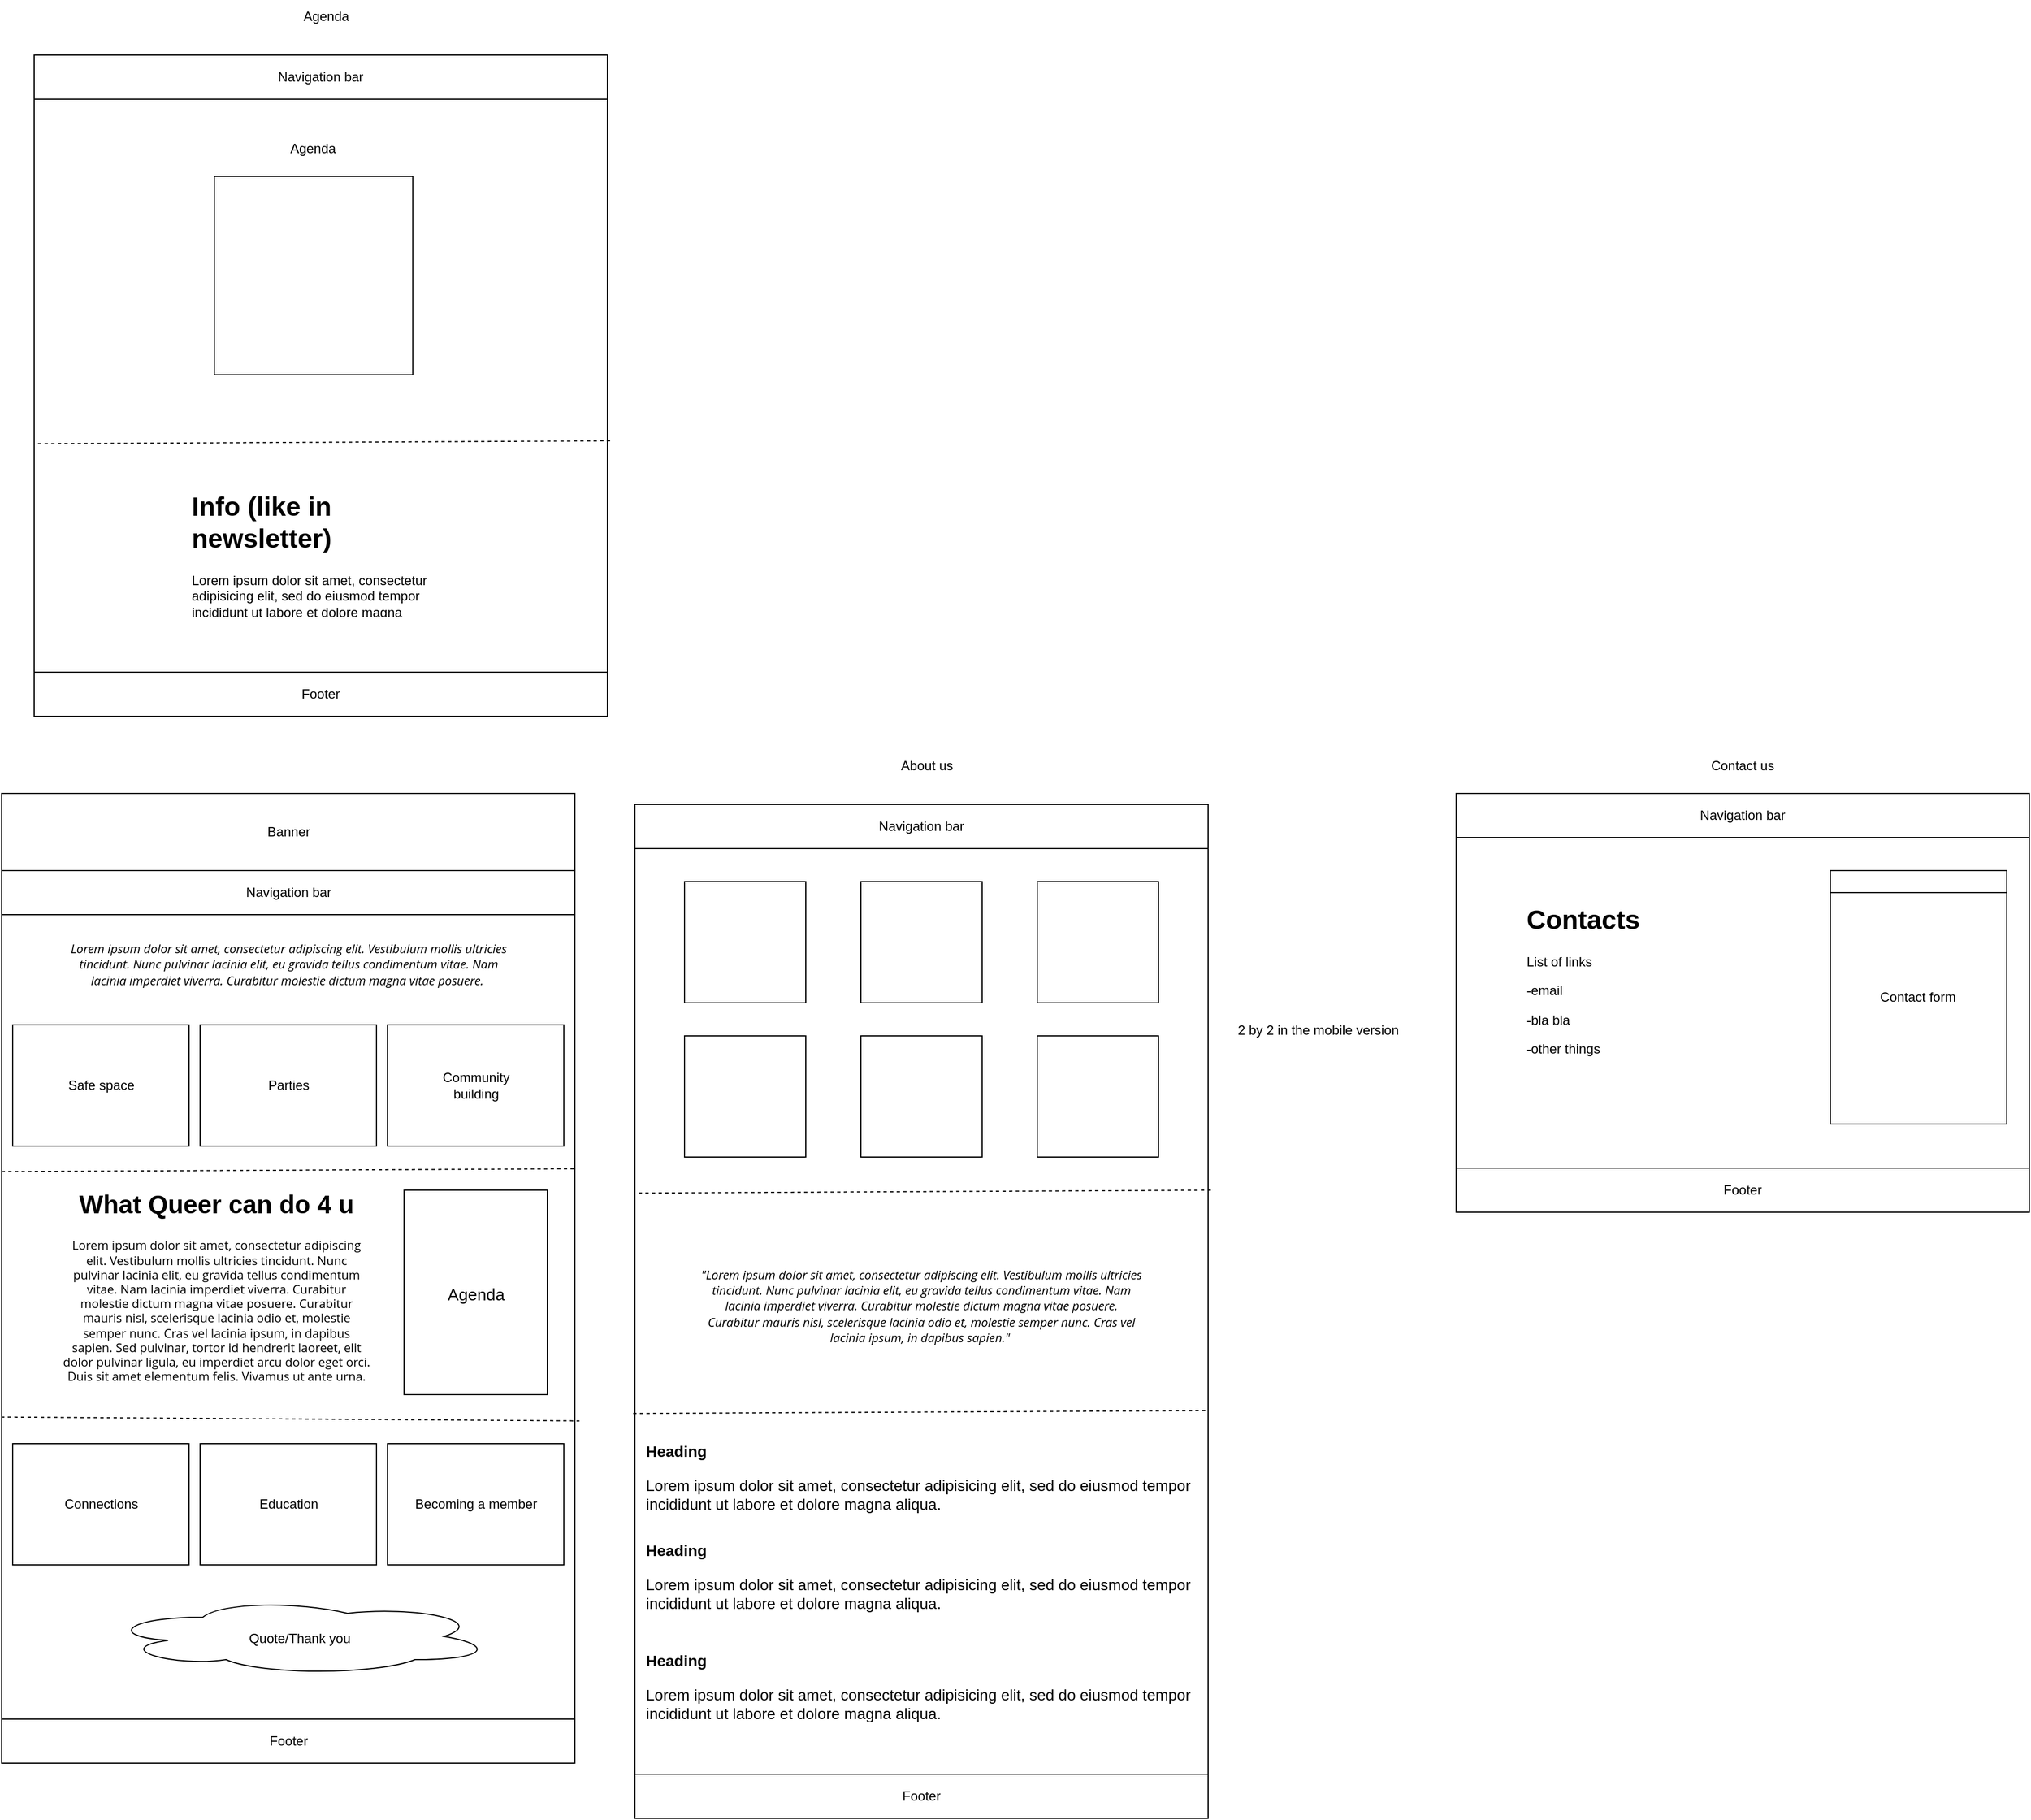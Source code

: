 <mxfile version="20.8.14" type="device"><diagram id="EqEuzW6r0uIom8FOfQHt" name="Page-1"><mxGraphModel dx="2096" dy="2274" grid="1" gridSize="10" guides="1" tooltips="1" connect="1" arrows="1" fold="1" page="1" pageScale="1" pageWidth="1600" pageHeight="1200" math="0" shadow="0"><root><mxCell id="0"/><mxCell id="1" parent="0"/><mxCell id="kIhwcQxe9Mz0O41i6jdd-1" value="" style="rounded=0;whiteSpace=wrap;html=1;" parent="1" vertex="1"><mxGeometry x="20.52" y="20" width="520" height="880" as="geometry"/></mxCell><mxCell id="kIhwcQxe9Mz0O41i6jdd-2" value="Banner" style="rounded=0;whiteSpace=wrap;html=1;" parent="1" vertex="1"><mxGeometry x="20.52" y="20" width="520" height="70" as="geometry"/></mxCell><mxCell id="kIhwcQxe9Mz0O41i6jdd-3" value="Navigation bar" style="rounded=0;whiteSpace=wrap;html=1;" parent="1" vertex="1"><mxGeometry x="20.52" y="90" width="520" height="40" as="geometry"/></mxCell><mxCell id="kIhwcQxe9Mz0O41i6jdd-5" value="Safe space" style="rounded=0;whiteSpace=wrap;html=1;" parent="1" vertex="1"><mxGeometry x="30.52" y="230" width="160" height="110" as="geometry"/></mxCell><mxCell id="kIhwcQxe9Mz0O41i6jdd-6" value="Parties" style="rounded=0;whiteSpace=wrap;html=1;" parent="1" vertex="1"><mxGeometry x="200.52" y="230" width="160" height="110" as="geometry"/></mxCell><mxCell id="kIhwcQxe9Mz0O41i6jdd-7" value="Community&lt;br&gt;building" style="rounded=0;whiteSpace=wrap;html=1;" parent="1" vertex="1"><mxGeometry x="370.52" y="230" width="160" height="110" as="geometry"/></mxCell><mxCell id="kIhwcQxe9Mz0O41i6jdd-8" value="&lt;h1 style=&quot;text-align: center; font-size: 23px;&quot;&gt;What Queer can do 4 u&lt;/h1&gt;&lt;p style=&quot;text-align: center; margin: 0px 0px 15px; padding: 0px; font-family: &amp;quot;Open Sans&amp;quot;, Arial, sans-serif; font-size: 11px;&quot;&gt;&lt;font style=&quot;font-size: 11px;&quot;&gt;Lorem ipsum dolor sit amet, consectetur adipiscing elit. Vestibulum mollis ultricies tincidunt. Nunc pulvinar lacinia elit, eu gravida tellus condimentum vitae. Nam lacinia imperdiet viverra. Curabitur molestie dictum magna vitae posuere. Curabitur mauris nisl, scelerisque lacinia odio et, molestie semper nunc. Cras vel lacinia ipsum, in dapibus sapien. Sed pulvinar, tortor id hendrerit laoreet, elit dolor pulvinar ligula, eu imperdiet arcu dolor eget orci. Duis sit amet elementum felis. Vivamus ut ante urna. Pellentesque a eleifend sapien, sit amet faucibus orci. Duis auctor nisl non metus feugiat, at tempor odio convallis. In blandit eros vitae lectus dignissim volutpat.&lt;/font&gt;&lt;/p&gt;&lt;p style=&quot;margin: 0px 0px 15px; padding: 0px; font-family: &amp;quot;Open Sans&amp;quot;, Arial, sans-serif; font-size: 11px;&quot;&gt;&lt;br&gt;&lt;/p&gt;" style="text;html=1;strokeColor=none;fillColor=none;spacing=5;spacingTop=-20;whiteSpace=wrap;overflow=hidden;rounded=0;" parent="1" vertex="1"><mxGeometry x="70.52" y="375" width="287" height="180" as="geometry"/></mxCell><mxCell id="kIhwcQxe9Mz0O41i6jdd-9" value="&lt;font style=&quot;font-size: 15px;&quot;&gt;Agenda&lt;/font&gt;" style="rounded=0;whiteSpace=wrap;html=1;fontSize=22;" parent="1" vertex="1"><mxGeometry x="385.52" y="380" width="130" height="185.5" as="geometry"/></mxCell><mxCell id="kIhwcQxe9Mz0O41i6jdd-13" value="&lt;font style=&quot;font-size: 12px;&quot;&gt;Quote/Thank you&lt;/font&gt;" style="ellipse;shape=cloud;whiteSpace=wrap;html=1;fontSize=15;" parent="1" vertex="1"><mxGeometry x="115.52" y="750" width="350" height="70" as="geometry"/></mxCell><mxCell id="kIhwcQxe9Mz0O41i6jdd-15" value="Footer" style="rounded=0;whiteSpace=wrap;html=1;" parent="1" vertex="1"><mxGeometry x="20.52" y="860" width="520" height="40" as="geometry"/></mxCell><mxCell id="kIhwcQxe9Mz0O41i6jdd-18" value="Connections" style="rounded=0;whiteSpace=wrap;html=1;" parent="1" vertex="1"><mxGeometry x="30.52" y="610" width="160" height="110" as="geometry"/></mxCell><mxCell id="kIhwcQxe9Mz0O41i6jdd-19" value="Education" style="rounded=0;whiteSpace=wrap;html=1;" parent="1" vertex="1"><mxGeometry x="200.52" y="610" width="160" height="110" as="geometry"/></mxCell><mxCell id="kIhwcQxe9Mz0O41i6jdd-20" value="Becoming a member" style="rounded=0;whiteSpace=wrap;html=1;" parent="1" vertex="1"><mxGeometry x="370.52" y="610" width="160" height="110" as="geometry"/></mxCell><mxCell id="kIhwcQxe9Mz0O41i6jdd-22" value="" style="endArrow=none;dashed=1;html=1;rounded=0;fontSize=12;exitX=0;exitY=0.39;exitDx=0;exitDy=0;exitPerimeter=0;entryX=1.003;entryY=0.387;entryDx=0;entryDy=0;entryPerimeter=0;" parent="1" source="kIhwcQxe9Mz0O41i6jdd-1" target="kIhwcQxe9Mz0O41i6jdd-1" edge="1"><mxGeometry width="50" height="50" relative="1" as="geometry"><mxPoint x="570.52" y="390" as="sourcePoint"/><mxPoint x="620.52" y="340" as="targetPoint"/></mxGeometry></mxCell><mxCell id="kIhwcQxe9Mz0O41i6jdd-23" value="" style="endArrow=none;dashed=1;html=1;rounded=0;fontSize=12;exitX=-0.001;exitY=0.643;exitDx=0;exitDy=0;exitPerimeter=0;entryX=1.008;entryY=0.647;entryDx=0;entryDy=0;entryPerimeter=0;" parent="1" source="kIhwcQxe9Mz0O41i6jdd-1" target="kIhwcQxe9Mz0O41i6jdd-1" edge="1"><mxGeometry width="50" height="50" relative="1" as="geometry"><mxPoint x="560.52" y="650" as="sourcePoint"/><mxPoint x="610.52" y="600" as="targetPoint"/></mxGeometry></mxCell><mxCell id="kIhwcQxe9Mz0O41i6jdd-25" value="&lt;p style=&quot;border-color: var(--border-color); caret-color: rgb(0, 0, 0); color: rgb(0, 0, 0); font-style: normal; font-variant-caps: normal; font-weight: 400; letter-spacing: normal; text-indent: 0px; text-transform: none; word-spacing: 0px; -webkit-text-stroke-width: 0px; text-decoration: none; text-align: center; margin: 0px 0px 15px; padding: 0px; font-family: &amp;quot;Open Sans&amp;quot;, Arial, sans-serif; font-size: 11px;&quot;&gt;&lt;/p&gt;" style="rounded=0;whiteSpace=wrap;html=1;" parent="1" vertex="1"><mxGeometry x="595" y="70" width="520" height="880" as="geometry"/></mxCell><mxCell id="kIhwcQxe9Mz0O41i6jdd-26" value="Navigation bar" style="rounded=0;whiteSpace=wrap;html=1;" parent="1" vertex="1"><mxGeometry x="595" y="30" width="520" height="40" as="geometry"/></mxCell><mxCell id="kIhwcQxe9Mz0O41i6jdd-27" value="About us" style="text;html=1;strokeColor=none;fillColor=none;align=center;verticalAlign=middle;whiteSpace=wrap;rounded=0;fontSize=12;" parent="1" vertex="1"><mxGeometry x="830" y="-20" width="60" height="30" as="geometry"/></mxCell><mxCell id="kIhwcQxe9Mz0O41i6jdd-28" value="" style="whiteSpace=wrap;html=1;aspect=fixed;fontSize=12;" parent="1" vertex="1"><mxGeometry x="640" y="100" width="110" height="110" as="geometry"/></mxCell><mxCell id="kIhwcQxe9Mz0O41i6jdd-29" value="" style="whiteSpace=wrap;html=1;aspect=fixed;fontSize=12;" parent="1" vertex="1"><mxGeometry x="800" y="100" width="110" height="110" as="geometry"/></mxCell><mxCell id="kIhwcQxe9Mz0O41i6jdd-30" value="" style="whiteSpace=wrap;html=1;aspect=fixed;fontSize=12;" parent="1" vertex="1"><mxGeometry x="960" y="100" width="110" height="110" as="geometry"/></mxCell><mxCell id="kIhwcQxe9Mz0O41i6jdd-32" value="" style="whiteSpace=wrap;html=1;aspect=fixed;fontSize=12;" parent="1" vertex="1"><mxGeometry x="640" y="240" width="110" height="110" as="geometry"/></mxCell><mxCell id="kIhwcQxe9Mz0O41i6jdd-33" value="" style="whiteSpace=wrap;html=1;aspect=fixed;fontSize=12;" parent="1" vertex="1"><mxGeometry x="800" y="240" width="110" height="110" as="geometry"/></mxCell><mxCell id="kIhwcQxe9Mz0O41i6jdd-34" value="" style="whiteSpace=wrap;html=1;aspect=fixed;fontSize=12;" parent="1" vertex="1"><mxGeometry x="960" y="240" width="110" height="110" as="geometry"/></mxCell><mxCell id="kIhwcQxe9Mz0O41i6jdd-35" value="" style="endArrow=none;dashed=1;html=1;rounded=0;fontSize=12;exitX=0;exitY=0.39;exitDx=0;exitDy=0;exitPerimeter=0;entryX=1.003;entryY=0.387;entryDx=0;entryDy=0;entryPerimeter=0;" parent="1" edge="1"><mxGeometry width="50" height="50" relative="1" as="geometry"><mxPoint x="598.44" y="382.64" as="sourcePoint"/><mxPoint x="1120" y="380.0" as="targetPoint"/></mxGeometry></mxCell><mxCell id="kIhwcQxe9Mz0O41i6jdd-41" value="&lt;i style=&quot;border-color: var(--border-color); font-family: &amp;quot;Open Sans&amp;quot;, Arial, sans-serif; font-size: 11px;&quot;&gt;&quot;Lorem ipsum dolor sit amet, consectetur adipiscing elit. Vestibulum mollis ultricies tincidunt. Nunc pulvinar lacinia elit, eu gravida tellus condimentum vitae. Nam lacinia imperdiet viverra. Curabitur molestie dictum magna vitae posuere. Curabitur mauris nisl, scelerisque lacinia odio et, molestie semper nunc. Cras vel lacinia ipsum, in dapibus sapien.&quot;&amp;nbsp;&lt;/i&gt;" style="text;html=1;strokeColor=none;fillColor=none;align=center;verticalAlign=middle;whiteSpace=wrap;rounded=0;fontSize=12;" parent="1" vertex="1"><mxGeometry x="653" y="470" width="404" height="30" as="geometry"/></mxCell><mxCell id="kIhwcQxe9Mz0O41i6jdd-42" value="" style="endArrow=none;dashed=1;html=1;rounded=0;fontSize=12;exitX=0;exitY=0.39;exitDx=0;exitDy=0;exitPerimeter=0;entryX=1.003;entryY=0.387;entryDx=0;entryDy=0;entryPerimeter=0;" parent="1" edge="1"><mxGeometry width="50" height="50" relative="1" as="geometry"><mxPoint x="593.44" y="582.64" as="sourcePoint"/><mxPoint x="1115" y="580.0" as="targetPoint"/></mxGeometry></mxCell><mxCell id="kIhwcQxe9Mz0O41i6jdd-47" value="&lt;h1 style=&quot;font-size: 14px;&quot;&gt;&lt;font style=&quot;font-size: 14px;&quot;&gt;Heading&lt;/font&gt;&lt;/h1&gt;&lt;p style=&quot;font-size: 14px;&quot;&gt;&lt;font style=&quot;font-size: 14px;&quot;&gt;Lorem ipsum dolor sit amet, consectetur adipisicing elit, sed do eiusmod tempor incididunt ut labore et dolore magna aliqua.&lt;/font&gt;&lt;/p&gt;" style="text;html=1;strokeColor=none;fillColor=none;spacing=5;spacingTop=-20;whiteSpace=wrap;overflow=hidden;rounded=0;fontSize=12;align=left;" parent="1" vertex="1"><mxGeometry x="600" y="610" width="510" height="80" as="geometry"/></mxCell><mxCell id="kIhwcQxe9Mz0O41i6jdd-49" value="&lt;h1 style=&quot;font-size: 14px;&quot;&gt;&lt;font style=&quot;font-size: 14px;&quot;&gt;Heading&lt;/font&gt;&lt;/h1&gt;&lt;p style=&quot;font-size: 14px;&quot;&gt;&lt;font style=&quot;font-size: 14px;&quot;&gt;Lorem ipsum dolor sit amet, consectetur adipisicing elit, sed do eiusmod tempor incididunt ut labore et dolore magna aliqua.&lt;/font&gt;&lt;/p&gt;" style="text;html=1;strokeColor=none;fillColor=none;spacing=5;spacingTop=-20;whiteSpace=wrap;overflow=hidden;rounded=0;fontSize=12;align=left;" parent="1" vertex="1"><mxGeometry x="600" y="700" width="510" height="80" as="geometry"/></mxCell><mxCell id="kIhwcQxe9Mz0O41i6jdd-50" value="Footer" style="rounded=0;whiteSpace=wrap;html=1;" parent="1" vertex="1"><mxGeometry x="595" y="910" width="520" height="40" as="geometry"/></mxCell><mxCell id="kIhwcQxe9Mz0O41i6jdd-51" value="&lt;h1 style=&quot;font-size: 14px;&quot;&gt;&lt;font style=&quot;font-size: 14px;&quot;&gt;Heading&lt;/font&gt;&lt;/h1&gt;&lt;p style=&quot;font-size: 14px;&quot;&gt;&lt;font style=&quot;font-size: 14px;&quot;&gt;Lorem ipsum dolor sit amet, consectetur adipisicing elit, sed do eiusmod tempor incididunt ut labore et dolore magna aliqua.&lt;/font&gt;&lt;/p&gt;" style="text;html=1;strokeColor=none;fillColor=none;spacing=5;spacingTop=-20;whiteSpace=wrap;overflow=hidden;rounded=0;fontSize=12;align=left;" parent="1" vertex="1"><mxGeometry x="600" y="800" width="510" height="80" as="geometry"/></mxCell><mxCell id="kIhwcQxe9Mz0O41i6jdd-52" value="&lt;i style=&quot;border-color: var(--border-color); font-family: &amp;quot;Open Sans&amp;quot;, Arial, sans-serif; font-size: 11px;&quot;&gt;Lorem ipsum dolor sit amet, consectetur adipiscing elit. Vestibulum mollis ultricies tincidunt. Nunc pulvinar lacinia elit, eu gravida tellus condimentum vitae. Nam lacinia imperdiet viverra. Curabitur molestie dictum magna vitae posuere.&amp;nbsp;&lt;/i&gt;" style="text;html=1;strokeColor=none;fillColor=none;align=center;verticalAlign=middle;whiteSpace=wrap;rounded=0;fontSize=12;" parent="1" vertex="1"><mxGeometry x="78.52" y="160" width="404" height="30" as="geometry"/></mxCell><mxCell id="E3c8P32P1uURIiQ92TRu-1" value="&lt;p style=&quot;border-color: var(--border-color); caret-color: rgb(0, 0, 0); color: rgb(0, 0, 0); font-style: normal; font-variant-caps: normal; font-weight: 400; letter-spacing: normal; text-indent: 0px; text-transform: none; word-spacing: 0px; -webkit-text-stroke-width: 0px; text-decoration: none; text-align: center; margin: 0px 0px 15px; padding: 0px; font-family: &amp;quot;Open Sans&amp;quot;, Arial, sans-serif; font-size: 11px;&quot;&gt;&lt;/p&gt;" style="rounded=0;whiteSpace=wrap;html=1;" vertex="1" parent="1"><mxGeometry x="50" y="-610" width="520" height="560" as="geometry"/></mxCell><mxCell id="E3c8P32P1uURIiQ92TRu-2" value="Navigation bar" style="rounded=0;whiteSpace=wrap;html=1;" vertex="1" parent="1"><mxGeometry x="50.0" y="-650" width="520" height="40" as="geometry"/></mxCell><mxCell id="E3c8P32P1uURIiQ92TRu-3" value="Agenda" style="text;html=1;strokeColor=none;fillColor=none;align=center;verticalAlign=middle;whiteSpace=wrap;rounded=0;fontSize=12;" vertex="1" parent="1"><mxGeometry x="285.0" y="-700" width="60" height="30" as="geometry"/></mxCell><mxCell id="E3c8P32P1uURIiQ92TRu-7" value="" style="whiteSpace=wrap;html=1;aspect=fixed;fontSize=12;" vertex="1" parent="1"><mxGeometry x="213.44" y="-540" width="180" height="180" as="geometry"/></mxCell><mxCell id="E3c8P32P1uURIiQ92TRu-10" value="" style="endArrow=none;dashed=1;html=1;rounded=0;fontSize=12;exitX=0;exitY=0.39;exitDx=0;exitDy=0;exitPerimeter=0;entryX=1.003;entryY=0.387;entryDx=0;entryDy=0;entryPerimeter=0;" edge="1" parent="1"><mxGeometry width="50" height="50" relative="1" as="geometry"><mxPoint x="53.44" y="-297.36" as="sourcePoint"/><mxPoint x="575" y="-300" as="targetPoint"/></mxGeometry></mxCell><mxCell id="E3c8P32P1uURIiQ92TRu-15" value="Footer" style="rounded=0;whiteSpace=wrap;html=1;" vertex="1" parent="1"><mxGeometry x="50.0" y="-90" width="520" height="40" as="geometry"/></mxCell><mxCell id="E3c8P32P1uURIiQ92TRu-17" value="Agenda" style="text;html=1;strokeColor=none;fillColor=none;align=center;verticalAlign=middle;whiteSpace=wrap;rounded=0;" vertex="1" parent="1"><mxGeometry x="273.44" y="-580" width="60" height="30" as="geometry"/></mxCell><mxCell id="E3c8P32P1uURIiQ92TRu-18" value="&lt;h1&gt;Info (like in newsletter)&lt;/h1&gt;&lt;p&gt;Lorem ipsum dolor sit amet, consectetur adipisicing elit, sed do eiusmod tempor incididunt ut labore et dolore magna aliqua.&lt;/p&gt;" style="text;html=1;strokeColor=none;fillColor=none;spacing=5;spacingTop=-20;whiteSpace=wrap;overflow=hidden;rounded=0;" vertex="1" parent="1"><mxGeometry x="188.44" y="-260" width="230" height="120" as="geometry"/></mxCell><mxCell id="E3c8P32P1uURIiQ92TRu-36" value="2 by 2 in the mobile version" style="text;html=1;strokeColor=none;fillColor=none;align=center;verticalAlign=middle;whiteSpace=wrap;rounded=0;" vertex="1" parent="1"><mxGeometry x="1130" y="180" width="170" height="110" as="geometry"/></mxCell><mxCell id="E3c8P32P1uURIiQ92TRu-37" value="" style="rounded=0;whiteSpace=wrap;html=1;" vertex="1" parent="1"><mxGeometry x="1340" y="20" width="520" height="380" as="geometry"/></mxCell><mxCell id="E3c8P32P1uURIiQ92TRu-39" value="Navigation bar" style="rounded=0;whiteSpace=wrap;html=1;" vertex="1" parent="1"><mxGeometry x="1340" y="20" width="520" height="40" as="geometry"/></mxCell><mxCell id="E3c8P32P1uURIiQ92TRu-42" value="Contact form" style="rounded=0;whiteSpace=wrap;html=1;" vertex="1" parent="1"><mxGeometry x="1679.48" y="90" width="160" height="230" as="geometry"/></mxCell><mxCell id="E3c8P32P1uURIiQ92TRu-46" value="Footer" style="rounded=0;whiteSpace=wrap;html=1;" vertex="1" parent="1"><mxGeometry x="1340" y="360" width="520" height="40" as="geometry"/></mxCell><mxCell id="E3c8P32P1uURIiQ92TRu-53" value="Contact us" style="text;html=1;strokeColor=none;fillColor=none;align=center;verticalAlign=middle;whiteSpace=wrap;rounded=0;fontSize=12;" vertex="1" parent="1"><mxGeometry x="1570" y="-20" width="60" height="30" as="geometry"/></mxCell><mxCell id="E3c8P32P1uURIiQ92TRu-54" value="" style="rounded=0;whiteSpace=wrap;html=1;" vertex="1" parent="1"><mxGeometry x="1679.48" y="90" width="160" height="20" as="geometry"/></mxCell><mxCell id="E3c8P32P1uURIiQ92TRu-55" value="&lt;h1&gt;Contacts&lt;/h1&gt;&lt;p&gt;List of links&lt;/p&gt;&lt;p&gt;-email&lt;/p&gt;&lt;p&gt;-bla bla&lt;/p&gt;&lt;p&gt;-other things&lt;/p&gt;" style="text;html=1;strokeColor=none;fillColor=none;spacing=5;spacingTop=-20;whiteSpace=wrap;overflow=hidden;rounded=0;" vertex="1" parent="1"><mxGeometry x="1399.48" y="115" width="230" height="165" as="geometry"/></mxCell></root></mxGraphModel></diagram></mxfile>